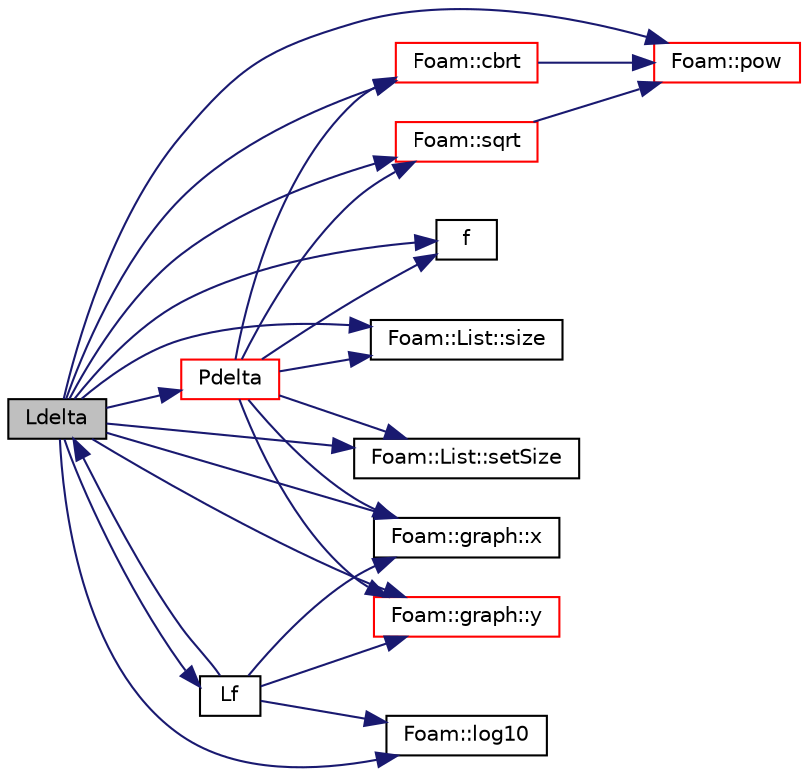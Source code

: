 digraph "Ldelta"
{
  bgcolor="transparent";
  edge [fontname="Helvetica",fontsize="10",labelfontname="Helvetica",labelfontsize="10"];
  node [fontname="Helvetica",fontsize="10",shape=record];
  rankdir="LR";
  Node577 [label="Ldelta",height=0.2,width=0.4,color="black", fillcolor="grey75", style="filled", fontcolor="black"];
  Node577 -> Node578 [color="midnightblue",fontsize="10",style="solid",fontname="Helvetica"];
  Node578 [label="Foam::cbrt",height=0.2,width=0.4,color="red",URL="$a21851.html#aca0b7feea326c0e1e9e04078a319d019"];
  Node578 -> Node583 [color="midnightblue",fontsize="10",style="solid",fontname="Helvetica"];
  Node583 [label="Foam::pow",height=0.2,width=0.4,color="red",URL="$a21851.html#a7500c8e9d27a442adc75e287de074c7c"];
  Node577 -> Node584 [color="midnightblue",fontsize="10",style="solid",fontname="Helvetica"];
  Node584 [label="f",height=0.2,width=0.4,color="black",URL="$a18335.html#a888be93833ac7a23170555c69c690288"];
  Node577 -> Node585 [color="midnightblue",fontsize="10",style="solid",fontname="Helvetica"];
  Node585 [label="Lf",height=0.2,width=0.4,color="black",URL="$a30025.html#a4748682baa06f01b536cb5b9ded29388",tooltip="Return the narrow-band PFL (pressure-fluctuation level) spectrum. "];
  Node585 -> Node577 [color="midnightblue",fontsize="10",style="solid",fontname="Helvetica"];
  Node585 -> Node586 [color="midnightblue",fontsize="10",style="solid",fontname="Helvetica"];
  Node586 [label="Foam::log10",height=0.2,width=0.4,color="black",URL="$a21851.html#a58a2d0da0179f2ae967ab96f82818a3b"];
  Node585 -> Node587 [color="midnightblue",fontsize="10",style="solid",fontname="Helvetica"];
  Node587 [label="Foam::graph::x",height=0.2,width=0.4,color="black",URL="$a27813.html#a72a9357fb9c71332ba0166c87e03929d"];
  Node585 -> Node588 [color="midnightblue",fontsize="10",style="solid",fontname="Helvetica"];
  Node588 [label="Foam::graph::y",height=0.2,width=0.4,color="red",URL="$a27813.html#a27552edee6f23a4e764f85c3991719a9"];
  Node577 -> Node586 [color="midnightblue",fontsize="10",style="solid",fontname="Helvetica"];
  Node577 -> Node636 [color="midnightblue",fontsize="10",style="solid",fontname="Helvetica"];
  Node636 [label="Pdelta",height=0.2,width=0.4,color="red",URL="$a30025.html#a95558b83262f0d5c31d21d8c60f4ab8f",tooltip="Return the one-third-octave-band pressure spectrum. "];
  Node636 -> Node584 [color="midnightblue",fontsize="10",style="solid",fontname="Helvetica"];
  Node636 -> Node587 [color="midnightblue",fontsize="10",style="solid",fontname="Helvetica"];
  Node636 -> Node588 [color="midnightblue",fontsize="10",style="solid",fontname="Helvetica"];
  Node636 -> Node646 [color="midnightblue",fontsize="10",style="solid",fontname="Helvetica"];
  Node646 [label="Foam::List::size",height=0.2,width=0.4,color="black",URL="$a26833.html#a8a5f6fa29bd4b500caf186f60245b384",tooltip="Override size to be inconsistent with allocated storage. "];
  Node636 -> Node578 [color="midnightblue",fontsize="10",style="solid",fontname="Helvetica"];
  Node636 -> Node649 [color="midnightblue",fontsize="10",style="solid",fontname="Helvetica"];
  Node649 [label="Foam::sqrt",height=0.2,width=0.4,color="red",URL="$a21851.html#a8616bd62eebf2342a80222fecb1bda71"];
  Node649 -> Node583 [color="midnightblue",fontsize="10",style="solid",fontname="Helvetica"];
  Node636 -> Node658 [color="midnightblue",fontsize="10",style="solid",fontname="Helvetica"];
  Node658 [label="Foam::List::setSize",height=0.2,width=0.4,color="black",URL="$a26833.html#aedb985ffeaf1bdbfeccc2a8730405703",tooltip="Reset size of List. "];
  Node577 -> Node583 [color="midnightblue",fontsize="10",style="solid",fontname="Helvetica"];
  Node577 -> Node658 [color="midnightblue",fontsize="10",style="solid",fontname="Helvetica"];
  Node577 -> Node646 [color="midnightblue",fontsize="10",style="solid",fontname="Helvetica"];
  Node577 -> Node649 [color="midnightblue",fontsize="10",style="solid",fontname="Helvetica"];
  Node577 -> Node587 [color="midnightblue",fontsize="10",style="solid",fontname="Helvetica"];
  Node577 -> Node588 [color="midnightblue",fontsize="10",style="solid",fontname="Helvetica"];
}
